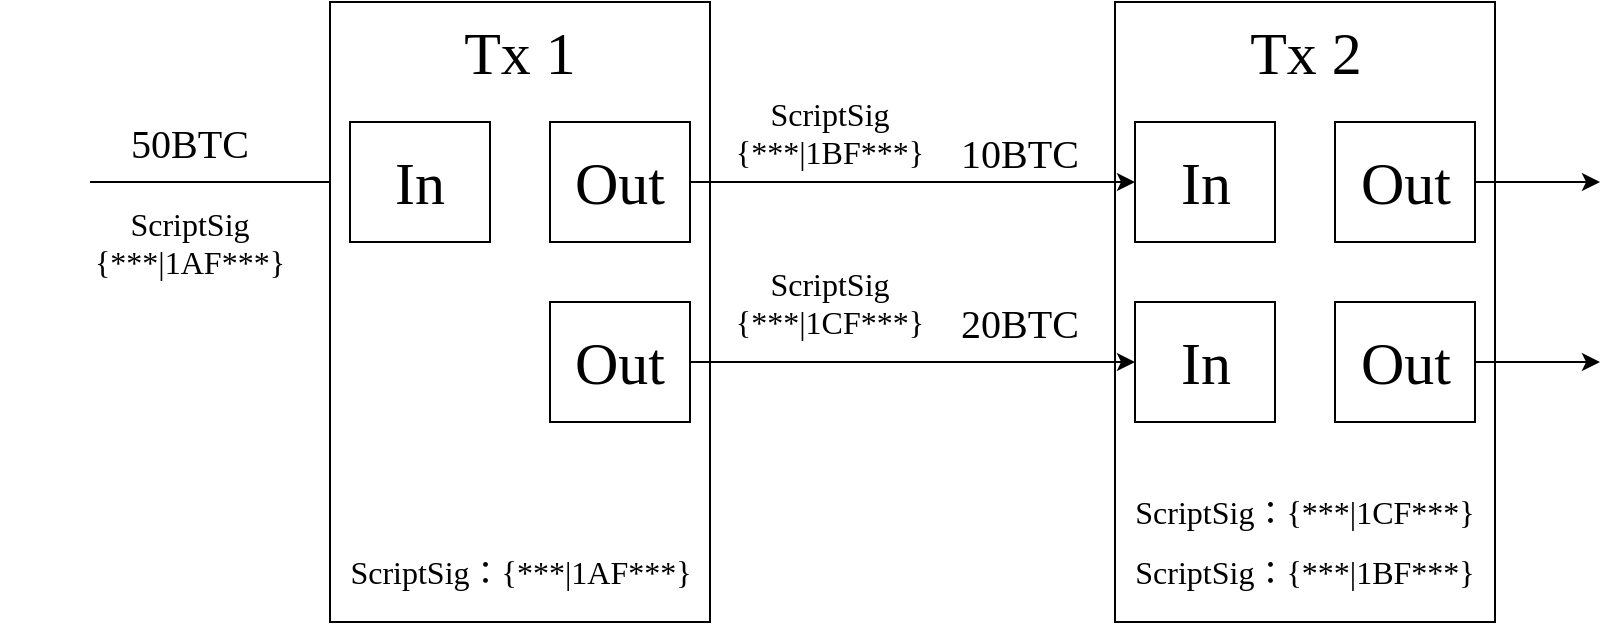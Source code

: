 <mxfile version="14.6.6" type="github">
  <diagram id="Pu1WJ6mnmGwh4OW7iA5V" name="Page-1">
    <mxGraphModel dx="1250" dy="536" grid="1" gridSize="5" guides="1" tooltips="1" connect="1" arrows="1" fold="1" page="0" pageScale="1" pageWidth="827" pageHeight="1169" math="0" shadow="0">
      <root>
        <mxCell id="0" />
        <mxCell id="1" parent="0" />
        <mxCell id="W9VXBkHcguTDokLWkvG--7" value="" style="endArrow=classic;html=1;entryX=0;entryY=0.5;entryDx=0;entryDy=0;" edge="1" parent="1" target="W9VXBkHcguTDokLWkvG--3">
          <mxGeometry width="50" height="50" relative="1" as="geometry">
            <mxPoint x="-10" y="145" as="sourcePoint" />
            <mxPoint x="65" y="130" as="targetPoint" />
          </mxGeometry>
        </mxCell>
        <mxCell id="W9VXBkHcguTDokLWkvG--8" value="&lt;span style=&quot;font-family: &amp;#34;times new roman&amp;#34;&quot;&gt;&lt;font style=&quot;font-size: 20px&quot;&gt;50BTC&lt;/font&gt;&lt;/span&gt;" style="text;html=1;strokeColor=none;fillColor=none;align=center;verticalAlign=middle;whiteSpace=wrap;rounded=0;" vertex="1" parent="1">
          <mxGeometry x="20" y="115" width="40" height="20" as="geometry" />
        </mxCell>
        <mxCell id="W9VXBkHcguTDokLWkvG--9" value="&lt;span style=&quot;color: rgb(0 , 0 , 0) ; font-family: &amp;#34;times new roman&amp;#34; ; font-size: 16px ; font-style: normal ; font-weight: 400 ; letter-spacing: normal ; text-indent: 0px ; text-transform: none ; word-spacing: 0px ; background-color: rgb(255 , 255 , 255) ; display: inline ; float: none&quot;&gt;ScriptSig&lt;br&gt;{***|1AF***}&lt;/span&gt;" style="text;whiteSpace=wrap;html=1;align=center;" vertex="1" parent="1">
          <mxGeometry x="-55" y="150" width="190" height="70" as="geometry" />
        </mxCell>
        <mxCell id="W9VXBkHcguTDokLWkvG--10" value="" style="group" vertex="1" connectable="0" parent="1">
          <mxGeometry x="107.5" y="55" width="195" height="310" as="geometry" />
        </mxCell>
        <mxCell id="W9VXBkHcguTDokLWkvG--1" value="" style="rounded=0;whiteSpace=wrap;html=1;" vertex="1" parent="W9VXBkHcguTDokLWkvG--10">
          <mxGeometry x="2.5" width="190" height="310" as="geometry" />
        </mxCell>
        <mxCell id="W9VXBkHcguTDokLWkvG--2" value="&lt;font style=&quot;font-size: 30px&quot; face=&quot;Times New Roman&quot;&gt;Tx 1&lt;/font&gt;" style="text;html=1;strokeColor=none;fillColor=none;align=center;verticalAlign=middle;whiteSpace=wrap;rounded=0;" vertex="1" parent="W9VXBkHcguTDokLWkvG--10">
          <mxGeometry x="57.5" width="80" height="50" as="geometry" />
        </mxCell>
        <mxCell id="W9VXBkHcguTDokLWkvG--3" value="&lt;font style=&quot;font-size: 30px&quot; face=&quot;Times New Roman&quot;&gt;In&lt;/font&gt;" style="rounded=0;whiteSpace=wrap;html=1;" vertex="1" parent="W9VXBkHcguTDokLWkvG--10">
          <mxGeometry x="12.5" y="60" width="70" height="60" as="geometry" />
        </mxCell>
        <mxCell id="W9VXBkHcguTDokLWkvG--4" value="&lt;font face=&quot;Times New Roman&quot; style=&quot;font-size: 30px&quot;&gt;Out&lt;/font&gt;" style="rounded=0;whiteSpace=wrap;html=1;" vertex="1" parent="W9VXBkHcguTDokLWkvG--10">
          <mxGeometry x="112.5" y="60" width="70" height="60" as="geometry" />
        </mxCell>
        <mxCell id="W9VXBkHcguTDokLWkvG--5" value="&lt;span style=&quot;font-family: &amp;#34;times new roman&amp;#34; ; font-size: 30px&quot;&gt;Out&lt;/span&gt;" style="rounded=0;whiteSpace=wrap;html=1;" vertex="1" parent="W9VXBkHcguTDokLWkvG--10">
          <mxGeometry x="112.5" y="150" width="70" height="60" as="geometry" />
        </mxCell>
        <mxCell id="W9VXBkHcguTDokLWkvG--6" value="&lt;font style=&quot;font-size: 16px&quot; face=&quot;Times New Roman&quot;&gt;ScriptSig：{***|1AF***}&lt;/font&gt;" style="text;html=1;strokeColor=none;fillColor=none;align=center;verticalAlign=middle;whiteSpace=wrap;rounded=0;" vertex="1" parent="W9VXBkHcguTDokLWkvG--10">
          <mxGeometry y="260" width="195" height="50" as="geometry" />
        </mxCell>
        <mxCell id="W9VXBkHcguTDokLWkvG--12" value="" style="group" vertex="1" connectable="0" parent="1">
          <mxGeometry x="500" y="55" width="195" height="310" as="geometry" />
        </mxCell>
        <mxCell id="W9VXBkHcguTDokLWkvG--13" value="" style="rounded=0;whiteSpace=wrap;html=1;" vertex="1" parent="W9VXBkHcguTDokLWkvG--12">
          <mxGeometry x="2.5" width="190" height="310" as="geometry" />
        </mxCell>
        <mxCell id="W9VXBkHcguTDokLWkvG--14" value="&lt;font style=&quot;font-size: 30px&quot; face=&quot;Times New Roman&quot;&gt;Tx 2&lt;/font&gt;" style="text;html=1;strokeColor=none;fillColor=none;align=center;verticalAlign=middle;whiteSpace=wrap;rounded=0;" vertex="1" parent="W9VXBkHcguTDokLWkvG--12">
          <mxGeometry x="57.5" width="80" height="50" as="geometry" />
        </mxCell>
        <mxCell id="W9VXBkHcguTDokLWkvG--15" value="&lt;font style=&quot;font-size: 30px&quot; face=&quot;Times New Roman&quot;&gt;In&lt;/font&gt;" style="rounded=0;whiteSpace=wrap;html=1;" vertex="1" parent="W9VXBkHcguTDokLWkvG--12">
          <mxGeometry x="12.5" y="60" width="70" height="60" as="geometry" />
        </mxCell>
        <mxCell id="W9VXBkHcguTDokLWkvG--16" value="&lt;font face=&quot;Times New Roman&quot; style=&quot;font-size: 30px&quot;&gt;Out&lt;/font&gt;" style="rounded=0;whiteSpace=wrap;html=1;" vertex="1" parent="W9VXBkHcguTDokLWkvG--12">
          <mxGeometry x="112.5" y="60" width="70" height="60" as="geometry" />
        </mxCell>
        <mxCell id="W9VXBkHcguTDokLWkvG--17" value="&lt;span style=&quot;font-family: &amp;#34;times new roman&amp;#34; ; font-size: 30px&quot;&gt;Out&lt;/span&gt;" style="rounded=0;whiteSpace=wrap;html=1;" vertex="1" parent="W9VXBkHcguTDokLWkvG--12">
          <mxGeometry x="112.5" y="150" width="70" height="60" as="geometry" />
        </mxCell>
        <mxCell id="W9VXBkHcguTDokLWkvG--18" value="&lt;font style=&quot;font-size: 16px&quot; face=&quot;Times New Roman&quot;&gt;ScriptSig：{***|1BF***}&lt;/font&gt;" style="text;html=1;strokeColor=none;fillColor=none;align=center;verticalAlign=middle;whiteSpace=wrap;rounded=0;" vertex="1" parent="W9VXBkHcguTDokLWkvG--12">
          <mxGeometry y="260" width="195" height="50" as="geometry" />
        </mxCell>
        <mxCell id="W9VXBkHcguTDokLWkvG--19" value="&lt;font style=&quot;font-size: 30px&quot; face=&quot;Times New Roman&quot;&gt;In&lt;/font&gt;" style="rounded=0;whiteSpace=wrap;html=1;" vertex="1" parent="W9VXBkHcguTDokLWkvG--12">
          <mxGeometry x="12.5" y="150" width="70" height="60" as="geometry" />
        </mxCell>
        <mxCell id="W9VXBkHcguTDokLWkvG--26" value="&lt;font style=&quot;font-size: 16px&quot; face=&quot;Times New Roman&quot;&gt;ScriptSig：{***|1CF***}&lt;/font&gt;" style="text;html=1;strokeColor=none;fillColor=none;align=center;verticalAlign=middle;whiteSpace=wrap;rounded=0;" vertex="1" parent="W9VXBkHcguTDokLWkvG--12">
          <mxGeometry y="230" width="195" height="50" as="geometry" />
        </mxCell>
        <mxCell id="W9VXBkHcguTDokLWkvG--20" style="edgeStyle=orthogonalEdgeStyle;rounded=0;orthogonalLoop=1;jettySize=auto;html=1;exitX=1;exitY=0.5;exitDx=0;exitDy=0;" edge="1" parent="1" source="W9VXBkHcguTDokLWkvG--4" target="W9VXBkHcguTDokLWkvG--15">
          <mxGeometry relative="1" as="geometry" />
        </mxCell>
        <mxCell id="W9VXBkHcguTDokLWkvG--21" style="edgeStyle=orthogonalEdgeStyle;rounded=0;orthogonalLoop=1;jettySize=auto;html=1;exitX=1;exitY=0.5;exitDx=0;exitDy=0;entryX=0;entryY=0.5;entryDx=0;entryDy=0;" edge="1" parent="1" source="W9VXBkHcguTDokLWkvG--5" target="W9VXBkHcguTDokLWkvG--19">
          <mxGeometry relative="1" as="geometry" />
        </mxCell>
        <mxCell id="W9VXBkHcguTDokLWkvG--22" value="&lt;span style=&quot;font-family: &amp;#34;times new roman&amp;#34;&quot;&gt;&lt;font style=&quot;font-size: 20px&quot;&gt;10BTC&lt;/font&gt;&lt;/span&gt;" style="text;html=1;strokeColor=none;fillColor=none;align=center;verticalAlign=middle;whiteSpace=wrap;rounded=0;" vertex="1" parent="1">
          <mxGeometry x="435" y="120" width="40" height="20" as="geometry" />
        </mxCell>
        <mxCell id="W9VXBkHcguTDokLWkvG--23" value="&lt;span style=&quot;color: rgb(0 , 0 , 0) ; font-family: &amp;#34;times new roman&amp;#34; ; font-size: 16px ; font-style: normal ; font-weight: 400 ; letter-spacing: normal ; text-indent: 0px ; text-transform: none ; word-spacing: 0px ; background-color: rgb(255 , 255 , 255) ; display: inline ; float: none&quot;&gt;ScriptSig&lt;br&gt;{***|1BF***}&lt;/span&gt;" style="text;whiteSpace=wrap;html=1;align=center;" vertex="1" parent="1">
          <mxGeometry x="265" y="95" width="190" height="70" as="geometry" />
        </mxCell>
        <mxCell id="W9VXBkHcguTDokLWkvG--24" value="&lt;span style=&quot;font-family: &amp;#34;times new roman&amp;#34;&quot;&gt;&lt;font style=&quot;font-size: 20px&quot;&gt;20BTC&lt;/font&gt;&lt;/span&gt;" style="text;html=1;strokeColor=none;fillColor=none;align=center;verticalAlign=middle;whiteSpace=wrap;rounded=0;" vertex="1" parent="1">
          <mxGeometry x="435" y="205" width="40" height="20" as="geometry" />
        </mxCell>
        <mxCell id="W9VXBkHcguTDokLWkvG--25" value="&lt;span style=&quot;color: rgb(0 , 0 , 0) ; font-family: &amp;#34;times new roman&amp;#34; ; font-size: 16px ; font-style: normal ; font-weight: 400 ; letter-spacing: normal ; text-indent: 0px ; text-transform: none ; word-spacing: 0px ; background-color: rgb(255 , 255 , 255) ; display: inline ; float: none&quot;&gt;ScriptSig&lt;br&gt;{***|1CF***}&lt;/span&gt;" style="text;whiteSpace=wrap;html=1;align=center;" vertex="1" parent="1">
          <mxGeometry x="265" y="180" width="190" height="70" as="geometry" />
        </mxCell>
        <mxCell id="W9VXBkHcguTDokLWkvG--27" style="edgeStyle=orthogonalEdgeStyle;rounded=0;orthogonalLoop=1;jettySize=auto;html=1;exitX=1;exitY=0.5;exitDx=0;exitDy=0;" edge="1" parent="1" source="W9VXBkHcguTDokLWkvG--16">
          <mxGeometry relative="1" as="geometry">
            <mxPoint x="745" y="145" as="targetPoint" />
          </mxGeometry>
        </mxCell>
        <mxCell id="W9VXBkHcguTDokLWkvG--28" style="edgeStyle=orthogonalEdgeStyle;rounded=0;orthogonalLoop=1;jettySize=auto;html=1;exitX=1;exitY=0.5;exitDx=0;exitDy=0;" edge="1" parent="1" source="W9VXBkHcguTDokLWkvG--17">
          <mxGeometry relative="1" as="geometry">
            <mxPoint x="745" y="235" as="targetPoint" />
          </mxGeometry>
        </mxCell>
      </root>
    </mxGraphModel>
  </diagram>
</mxfile>
